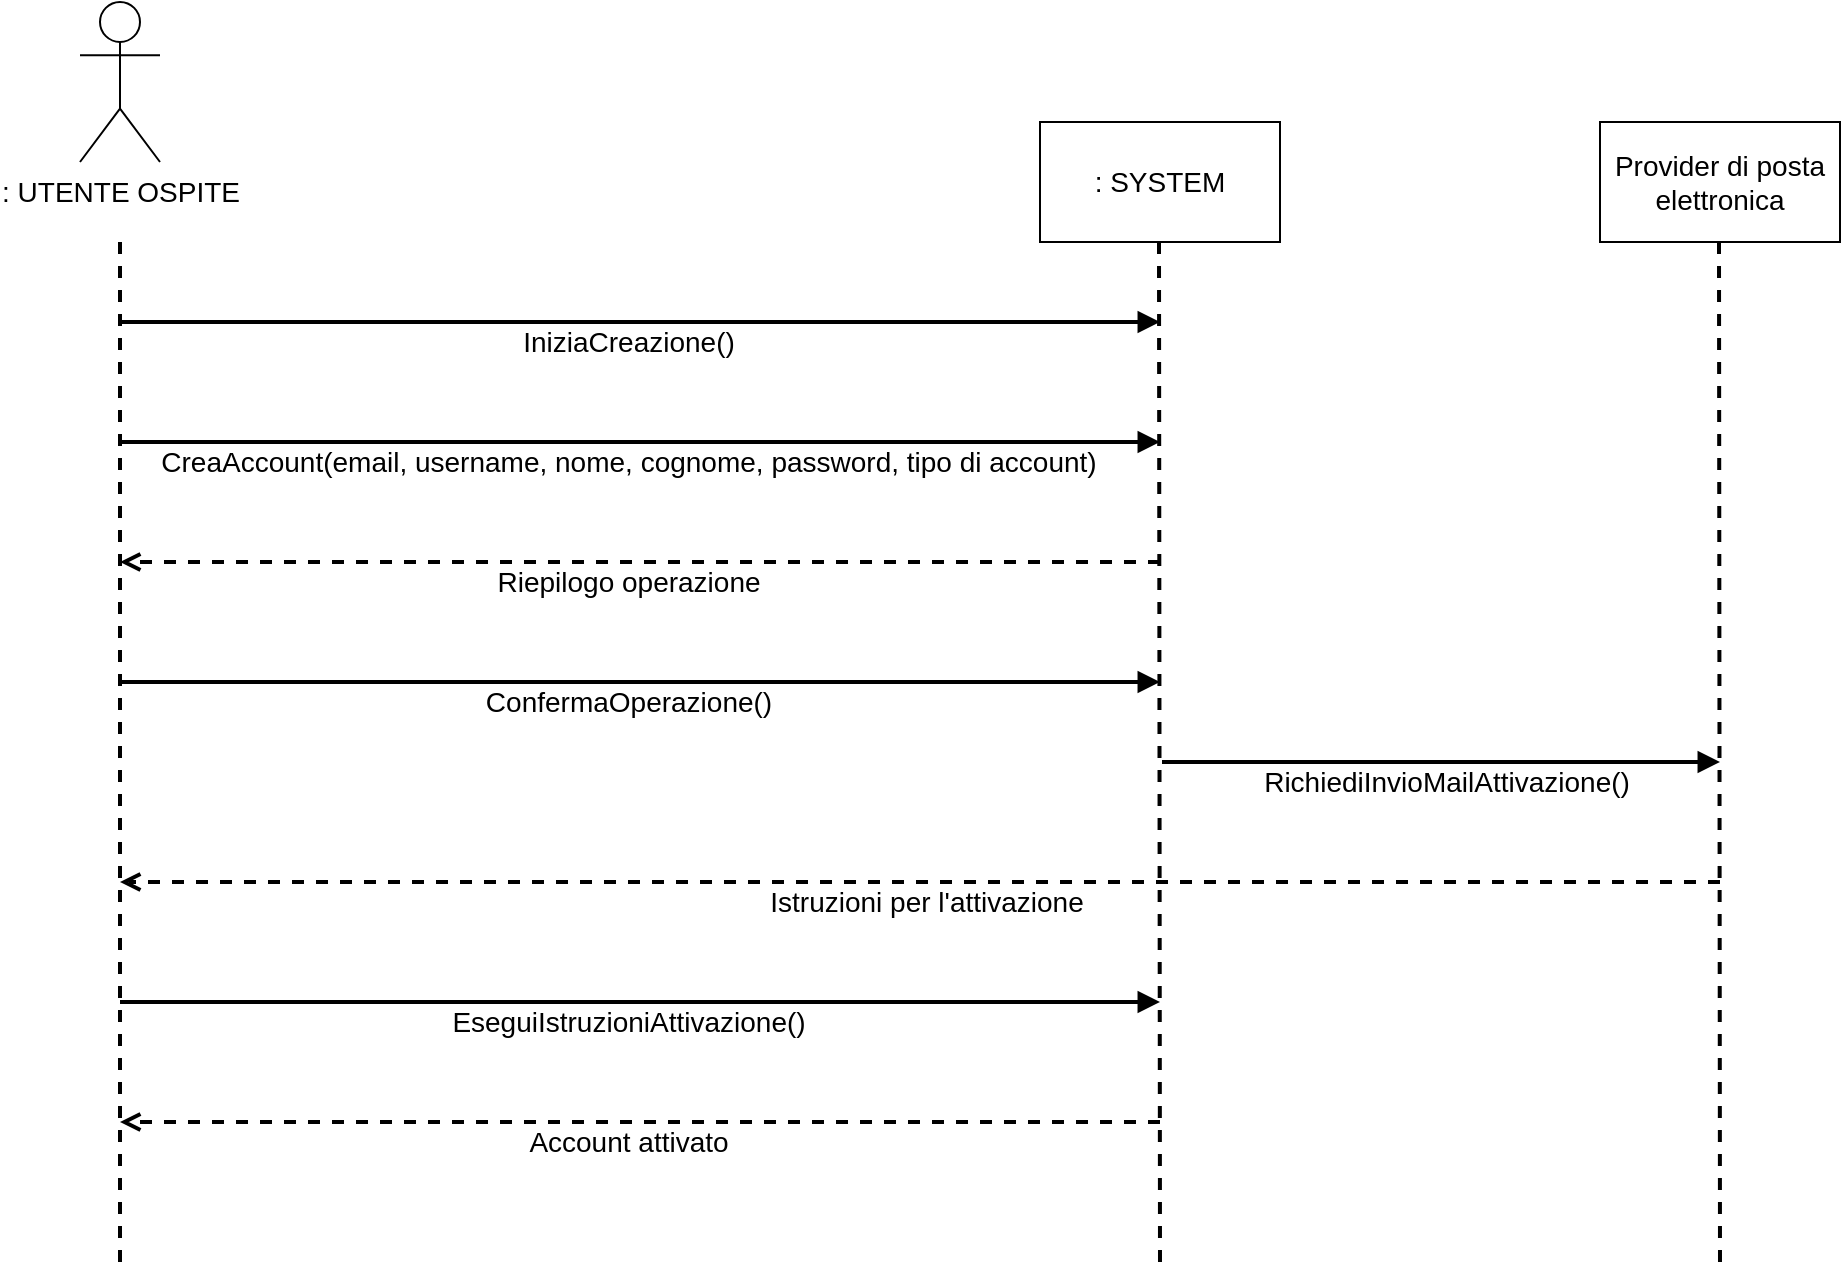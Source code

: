 <mxfile version="20.7.4" type="device"><diagram id="86xrfEpdz4YElFlK4c33" name="Pagina-1"><mxGraphModel dx="1738" dy="827" grid="1" gridSize="10" guides="1" tooltips="1" connect="1" arrows="1" fold="1" page="1" pageScale="1" pageWidth="827" pageHeight="583" math="0" shadow="0"><root><mxCell id="0"/><mxCell id="1" parent="0"/><mxCell id="XmgtLQDJ8lHZV27NQU4b-1" value="&lt;font style=&quot;font-size: 14px;&quot;&gt;: UTENTE OSPITE&lt;/font&gt;" style="shape=umlActor;verticalLabelPosition=bottom;verticalAlign=top;html=1;outlineConnect=0;" parent="1" vertex="1"><mxGeometry x="20" y="40" width="40" height="80" as="geometry"/></mxCell><mxCell id="XmgtLQDJ8lHZV27NQU4b-3" value="" style="endArrow=none;dashed=1;html=1;rounded=0;fontSize=14;strokeWidth=2;" parent="1" edge="1"><mxGeometry width="50" height="50" relative="1" as="geometry"><mxPoint x="40" y="670" as="sourcePoint"/><mxPoint x="40" y="160" as="targetPoint"/></mxGeometry></mxCell><mxCell id="XmgtLQDJ8lHZV27NQU4b-4" value=": SYSTEM" style="rounded=0;whiteSpace=wrap;html=1;fontSize=14;" parent="1" vertex="1"><mxGeometry x="500" y="100" width="120" height="60" as="geometry"/></mxCell><mxCell id="XmgtLQDJ8lHZV27NQU4b-5" value="" style="endArrow=none;dashed=1;html=1;rounded=0;fontSize=14;strokeWidth=2;" parent="1" edge="1"><mxGeometry width="50" height="50" relative="1" as="geometry"><mxPoint x="560" y="670" as="sourcePoint"/><mxPoint x="559.5" y="160" as="targetPoint"/></mxGeometry></mxCell><mxCell id="XmgtLQDJ8lHZV27NQU4b-7" value="" style="endArrow=block;html=1;rounded=0;strokeWidth=2;fontSize=14;endFill=1;" parent="1" edge="1"><mxGeometry width="50" height="50" relative="1" as="geometry"><mxPoint x="40" y="200" as="sourcePoint"/><mxPoint x="560" y="200" as="targetPoint"/></mxGeometry></mxCell><mxCell id="XmgtLQDJ8lHZV27NQU4b-10" value="IniziaCreazione()" style="edgeLabel;html=1;align=center;verticalAlign=middle;resizable=0;points=[];fontSize=14;" parent="XmgtLQDJ8lHZV27NQU4b-7" vertex="1" connectable="0"><mxGeometry x="-0.061" relative="1" as="geometry"><mxPoint x="10" y="10" as="offset"/></mxGeometry></mxCell><mxCell id="XmgtLQDJ8lHZV27NQU4b-11" value="" style="endArrow=block;html=1;rounded=0;strokeWidth=2;fontSize=14;endFill=1;" parent="1" edge="1"><mxGeometry width="50" height="50" relative="1" as="geometry"><mxPoint x="40" y="260" as="sourcePoint"/><mxPoint x="560" y="260" as="targetPoint"/></mxGeometry></mxCell><mxCell id="XmgtLQDJ8lHZV27NQU4b-12" value="CreaAccount(email, username, nome, cognome, password, tipo di account)" style="edgeLabel;html=1;align=center;verticalAlign=middle;resizable=0;points=[];fontSize=14;" parent="XmgtLQDJ8lHZV27NQU4b-11" vertex="1" connectable="0"><mxGeometry x="-0.061" relative="1" as="geometry"><mxPoint x="10" y="10" as="offset"/></mxGeometry></mxCell><mxCell id="XmgtLQDJ8lHZV27NQU4b-13" value="" style="endArrow=open;html=1;rounded=0;strokeWidth=2;fontSize=14;endFill=0;dashed=1;" parent="1" edge="1"><mxGeometry width="50" height="50" relative="1" as="geometry"><mxPoint x="560" y="320" as="sourcePoint"/><mxPoint x="40" y="320" as="targetPoint"/></mxGeometry></mxCell><mxCell id="XmgtLQDJ8lHZV27NQU4b-14" value="Riepilogo operazione" style="edgeLabel;html=1;align=center;verticalAlign=middle;resizable=0;points=[];fontSize=14;" parent="XmgtLQDJ8lHZV27NQU4b-13" vertex="1" connectable="0"><mxGeometry x="-0.061" relative="1" as="geometry"><mxPoint x="-22" y="10" as="offset"/></mxGeometry></mxCell><mxCell id="XmgtLQDJ8lHZV27NQU4b-15" value="" style="endArrow=block;html=1;rounded=0;strokeWidth=2;fontSize=14;endFill=1;" parent="1" edge="1"><mxGeometry width="50" height="50" relative="1" as="geometry"><mxPoint x="40" y="380" as="sourcePoint"/><mxPoint x="560" y="380" as="targetPoint"/></mxGeometry></mxCell><mxCell id="XmgtLQDJ8lHZV27NQU4b-16" value="ConfermaOperazione()" style="edgeLabel;html=1;align=center;verticalAlign=middle;resizable=0;points=[];fontSize=14;" parent="XmgtLQDJ8lHZV27NQU4b-15" vertex="1" connectable="0"><mxGeometry x="-0.061" relative="1" as="geometry"><mxPoint x="10" y="10" as="offset"/></mxGeometry></mxCell><mxCell id="v233EqiuzxxObuZZdqOJ-1" value="" style="endArrow=open;html=1;rounded=0;strokeWidth=2;fontSize=14;endFill=0;dashed=1;" parent="1" edge="1"><mxGeometry width="50" height="50" relative="1" as="geometry"><mxPoint x="840" y="480" as="sourcePoint"/><mxPoint x="40" y="480" as="targetPoint"/></mxGeometry></mxCell><mxCell id="v233EqiuzxxObuZZdqOJ-2" value="Istruzioni per l'attivazione" style="edgeLabel;html=1;align=center;verticalAlign=middle;resizable=0;points=[];fontSize=14;" parent="v233EqiuzxxObuZZdqOJ-1" vertex="1" connectable="0"><mxGeometry x="-0.061" relative="1" as="geometry"><mxPoint x="-22" y="10" as="offset"/></mxGeometry></mxCell><mxCell id="uC_O5_3PqNC9_ijzs1v4-1" value="Provider di posta elettronica" style="rounded=0;whiteSpace=wrap;html=1;fontSize=14;" vertex="1" parent="1"><mxGeometry x="780" y="100" width="120" height="60" as="geometry"/></mxCell><mxCell id="uC_O5_3PqNC9_ijzs1v4-2" value="" style="endArrow=none;dashed=1;html=1;rounded=0;fontSize=14;strokeWidth=2;" edge="1" parent="1"><mxGeometry width="50" height="50" relative="1" as="geometry"><mxPoint x="840" y="670" as="sourcePoint"/><mxPoint x="839.5" y="160" as="targetPoint"/></mxGeometry></mxCell><mxCell id="uC_O5_3PqNC9_ijzs1v4-3" value="" style="endArrow=block;html=1;rounded=0;strokeWidth=2;fontSize=14;endFill=1;" edge="1" parent="1"><mxGeometry width="50" height="50" relative="1" as="geometry"><mxPoint x="561" y="420" as="sourcePoint"/><mxPoint x="840" y="420" as="targetPoint"/></mxGeometry></mxCell><mxCell id="uC_O5_3PqNC9_ijzs1v4-4" value="RichiediInvioMailAttivazione()" style="edgeLabel;html=1;align=center;verticalAlign=middle;resizable=0;points=[];fontSize=14;" vertex="1" connectable="0" parent="uC_O5_3PqNC9_ijzs1v4-3"><mxGeometry x="-0.061" relative="1" as="geometry"><mxPoint x="11" y="10" as="offset"/></mxGeometry></mxCell><mxCell id="uC_O5_3PqNC9_ijzs1v4-5" value="" style="endArrow=block;html=1;rounded=0;strokeWidth=2;fontSize=14;endFill=1;" edge="1" parent="1"><mxGeometry width="50" height="50" relative="1" as="geometry"><mxPoint x="40" y="540" as="sourcePoint"/><mxPoint x="560" y="540" as="targetPoint"/></mxGeometry></mxCell><mxCell id="uC_O5_3PqNC9_ijzs1v4-6" value="EseguiIstruzioniAttivazione()" style="edgeLabel;html=1;align=center;verticalAlign=middle;resizable=0;points=[];fontSize=14;" vertex="1" connectable="0" parent="uC_O5_3PqNC9_ijzs1v4-5"><mxGeometry x="-0.061" relative="1" as="geometry"><mxPoint x="10" y="10" as="offset"/></mxGeometry></mxCell><mxCell id="uC_O5_3PqNC9_ijzs1v4-7" value="" style="endArrow=open;html=1;rounded=0;strokeWidth=2;fontSize=14;endFill=0;dashed=1;" edge="1" parent="1"><mxGeometry width="50" height="50" relative="1" as="geometry"><mxPoint x="560" y="600" as="sourcePoint"/><mxPoint x="40" y="600" as="targetPoint"/></mxGeometry></mxCell><mxCell id="uC_O5_3PqNC9_ijzs1v4-8" value="Account attivato" style="edgeLabel;html=1;align=center;verticalAlign=middle;resizable=0;points=[];fontSize=14;" vertex="1" connectable="0" parent="uC_O5_3PqNC9_ijzs1v4-7"><mxGeometry x="-0.061" relative="1" as="geometry"><mxPoint x="-22" y="10" as="offset"/></mxGeometry></mxCell></root></mxGraphModel></diagram></mxfile>
